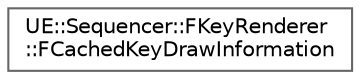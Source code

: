 digraph "Graphical Class Hierarchy"
{
 // INTERACTIVE_SVG=YES
 // LATEX_PDF_SIZE
  bgcolor="transparent";
  edge [fontname=Helvetica,fontsize=10,labelfontname=Helvetica,labelfontsize=10];
  node [fontname=Helvetica,fontsize=10,shape=box,height=0.2,width=0.4];
  rankdir="LR";
  Node0 [id="Node000000",label="UE::Sequencer::FKeyRenderer\l::FCachedKeyDrawInformation",height=0.2,width=0.4,color="grey40", fillcolor="white", style="filled",URL="$d7/d2f/structUE_1_1Sequencer_1_1FKeyRenderer_1_1FCachedKeyDrawInformation.html",tooltip="Container that caches the key positions for a given key area, along with those that overlap the curre..."];
}

